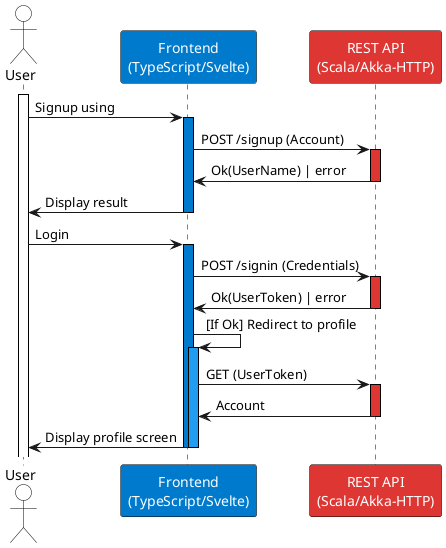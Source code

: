 @startuml
skinparam sequence {
  ActorBorderColor #000
  LifeLineBorderColor #000
  ParticipantBorderColor #000
  ParticipantFontColor #fff
  ActorBackgroundColor #fff
}

actor User
participant "Frontend\n(TypeScript/Svelte)" as frontend #007acc
participant "REST API\n(Scala/Akka-HTTP)" as API #dd3633

activate User

User -> frontend : Signup using
activate frontend #007acc
frontend -> API : POST /signup (Account)
activate API #dd3633
frontend <- API : Ok(UserName) | error
deactivate API
User <- frontend : Display result
deactivate frontend

User -> frontend : Login
activate frontend #007acc

frontend -> API : POST /signin (Credentials)
activate API #dd3633
frontend <- API : Ok(UserToken) | error
deactivate API

frontend -> frontend : [If Ok] Redirect to profile
activate frontend #229cee
frontend -> API : GET (UserToken)
activate API #dd3633
frontend <- API : Account
deactivate API
User <- frontend : Display profile screen
deactivate frontend

deactivate frontend
@enduml
